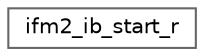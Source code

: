digraph "Graphical Class Hierarchy"
{
 // LATEX_PDF_SIZE
  bgcolor="transparent";
  edge [fontname=Helvetica,fontsize=10,labelfontname=Helvetica,labelfontsize=10];
  node [fontname=Helvetica,fontsize=10,shape=box,height=0.2,width=0.4];
  rankdir="LR";
  Node0 [id="Node000000",label="ifm2_ib_start_r",height=0.2,width=0.4,color="grey40", fillcolor="white", style="filled",URL="$structifm2__ib__start__r.html",tooltip=" "];
}
